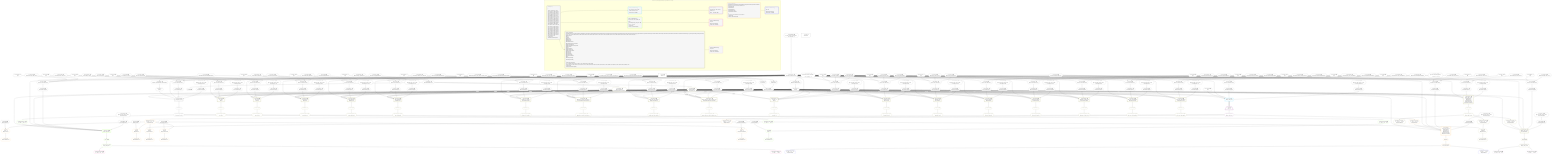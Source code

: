 %%{init: {'themeVariables': { 'fontSize': '12px'}}}%%
graph TD
    classDef path fill:#eee,stroke:#000,color:#000
    classDef plan fill:#fff,stroke-width:1px,color:#000
    classDef itemplan fill:#fff,stroke-width:2px,color:#000
    classDef unbatchedplan fill:#dff,stroke-width:1px,color:#000
    classDef sideeffectplan fill:#fcc,stroke-width:2px,color:#000
    classDef bucket fill:#f6f6f6,color:#000,stroke-width:2px,text-align:left


    %% plan dependencies
    PgSelect63[["PgSelect[63∈0] ➊<br />ᐸsingle_table_itemsᐳ"]]:::plan
    Object12{{"Object[12∈0] ➊<br />ᐸ{pgSettings,withPgClient}ᐳ"}}:::plan
    Access61{{"Access[61∈0] ➊<br />ᐸ60.1ᐳ"}}:::plan
    Lambda217{{"Lambda[217∈0] ➊<br />ᐸcalculateShouldReverseOrderᐳ"}}:::plan
    Access221{{"Access[221∈0] ➊<br />ᐸ220.0ᐳ"}}:::plan
    Lambda271{{"Lambda[271∈0] ➊<br />ᐸcalculateOrderBySQLᐳ"}}:::plan
    Lambda276{{"Lambda[276∈0] ➊<br />ᐸcalculateOrderBySQLᐳ"}}:::plan
    Object12 -->|rejectNull| PgSelect63
    Access61 & Lambda217 & Access221 & Lambda271 & Lambda276 --> PgSelect63
    Object225{{"Object[225∈0] ➊<br />ᐸ{reverse,orders,alias,codec}ᐳ"}}:::plan
    Constant222{{"Constant[222∈0] ➊<br />ᐸ[]ᐳ"}}:::plan
    Constant223{{"Constant[223∈0] ➊<br />ᐸsql.identifier(”single_table_items”)ᐳ"}}:::plan
    Constant224{{"Constant[224∈0] ➊<br />ᐸRecordCodec(singleTableItems)ᐳ"}}:::plan
    Lambda217 & Constant222 & Constant223 & Constant224 --> Object225
    Object240{{"Object[240∈0] ➊<br />ᐸ{reverse,orders,alias,codec}ᐳ"}}:::plan
    Constant237{{"Constant[237∈0] ➊<br />ᐸ[ { codec: Codec(int4), fragment: { n: [Array], f: 0, c: 266ᐳ"}}:::plan
    Constant238{{"Constant[238∈0] ➊<br />ᐸsql.identifier(”single_table_items”)ᐳ"}}:::plan
    Lambda217 & Constant237 & Constant238 & Constant224 --> Object240
    Object255{{"Object[255∈0] ➊<br />ᐸ{reverse,orders,alias,codec}ᐳ"}}:::plan
    Constant252{{"Constant[252∈0] ➊<br />ᐸ[]ᐳ"}}:::plan
    Constant253{{"Constant[253∈0] ➊<br />ᐸsql.identifier(”single_table_items”)ᐳ"}}:::plan
    Lambda217 & Constant252 & Constant253 & Constant224 --> Object255
    Object270{{"Object[270∈0] ➊<br />ᐸ{reverse,orders,alias,codec}ᐳ"}}:::plan
    Constant267{{"Constant[267∈0] ➊<br />ᐸ[]ᐳ"}}:::plan
    Constant268{{"Constant[268∈0] ➊<br />ᐸsql.identifier(”single_table_items”)ᐳ"}}:::plan
    Lambda217 & Constant267 & Constant268 & Constant224 --> Object270
    Object285{{"Object[285∈0] ➊<br />ᐸ{reverse,orders,alias,codec}ᐳ"}}:::plan
    Constant282{{"Constant[282∈0] ➊<br />ᐸ[]ᐳ"}}:::plan
    Constant283{{"Constant[283∈0] ➊<br />ᐸsql.identifier(”single_table_items”)ᐳ"}}:::plan
    Lambda217 & Constant282 & Constant283 & Constant224 --> Object285
    Object300{{"Object[300∈0] ➊<br />ᐸ{reverse,orders,alias,codec}ᐳ"}}:::plan
    Constant297{{"Constant[297∈0] ➊<br />ᐸ[]ᐳ"}}:::plan
    Constant298{{"Constant[298∈0] ➊<br />ᐸsql.identifier(”single_table_items”)ᐳ"}}:::plan
    Lambda217 & Constant297 & Constant298 & Constant224 --> Object300
    Object315{{"Object[315∈0] ➊<br />ᐸ{reverse,orders,alias,codec}ᐳ"}}:::plan
    Constant312{{"Constant[312∈0] ➊<br />ᐸ[]ᐳ"}}:::plan
    Constant313{{"Constant[313∈0] ➊<br />ᐸsql.identifier(”people”)ᐳ"}}:::plan
    Constant314{{"Constant[314∈0] ➊<br />ᐸRecordCodec(people)ᐳ"}}:::plan
    Lambda217 & Constant312 & Constant313 & Constant314 --> Object315
    Object330{{"Object[330∈0] ➊<br />ᐸ{reverse,orders,alias,codec}ᐳ"}}:::plan
    Constant327{{"Constant[327∈0] ➊<br />ᐸ[]ᐳ"}}:::plan
    Constant328{{"Constant[328∈0] ➊<br />ᐸsql.identifier(”log_entries”)ᐳ"}}:::plan
    Constant329{{"Constant[329∈0] ➊<br />ᐸRecordCodec(logEntries)ᐳ"}}:::plan
    Lambda217 & Constant327 & Constant328 & Constant329 --> Object330
    Object345{{"Object[345∈0] ➊<br />ᐸ{reverse,orders,alias,codec}ᐳ"}}:::plan
    Constant342{{"Constant[342∈0] ➊<br />ᐸ[]ᐳ"}}:::plan
    Constant343{{"Constant[343∈0] ➊<br />ᐸsql.identifier(”organizations”)ᐳ"}}:::plan
    Constant344{{"Constant[344∈0] ➊<br />ᐸRecordCodec(organizations)ᐳ"}}:::plan
    Lambda217 & Constant342 & Constant343 & Constant344 --> Object345
    Object360{{"Object[360∈0] ➊<br />ᐸ{reverse,orders,alias,codec}ᐳ"}}:::plan
    Constant357{{"Constant[357∈0] ➊<br />ᐸ[]ᐳ"}}:::plan
    Constant358{{"Constant[358∈0] ➊<br />ᐸsql.identifier(”aws_applications”)ᐳ"}}:::plan
    Constant359{{"Constant[359∈0] ➊<br />ᐸRecordCodec(awsApplications)ᐳ"}}:::plan
    Lambda217 & Constant357 & Constant358 & Constant359 --> Object360
    Object375{{"Object[375∈0] ➊<br />ᐸ{reverse,orders,alias,codec}ᐳ"}}:::plan
    Constant372{{"Constant[372∈0] ➊<br />ᐸ[]ᐳ"}}:::plan
    Constant373{{"Constant[373∈0] ➊<br />ᐸsql.identifier(”gcp_applications”)ᐳ"}}:::plan
    Constant374{{"Constant[374∈0] ➊<br />ᐸRecordCodec(gcpApplications)ᐳ"}}:::plan
    Lambda217 & Constant372 & Constant373 & Constant374 --> Object375
    Object390{{"Object[390∈0] ➊<br />ᐸ{reverse,orders,alias,codec}ᐳ"}}:::plan
    Constant387{{"Constant[387∈0] ➊<br />ᐸ[]ᐳ"}}:::plan
    Constant388{{"Constant[388∈0] ➊<br />ᐸsql.identifier(”relational_item_relations”)ᐳ"}}:::plan
    Constant389{{"Constant[389∈0] ➊<br />ᐸRecordCodec(relationalItemRelations)ᐳ"}}:::plan
    Lambda217 & Constant387 & Constant388 & Constant389 --> Object390
    Object405{{"Object[405∈0] ➊<br />ᐸ{reverse,orders,alias,codec}ᐳ"}}:::plan
    Constant402{{"Constant[402∈0] ➊<br />ᐸ[]ᐳ"}}:::plan
    Constant403{{"Constant[403∈0] ➊<br />ᐸsql.identifier(”relational_item_relation_composite_pks”)ᐳ"}}:::plan
    Constant404{{"Constant[404∈0] ➊<br />ᐸRecordCodec(relationalItemRelationCompositePks)ᐳ"}}:::plan
    Lambda217 & Constant402 & Constant403 & Constant404 --> Object405
    Object420{{"Object[420∈0] ➊<br />ᐸ{reverse,orders,alias,codec}ᐳ"}}:::plan
    Constant417{{"Constant[417∈0] ➊<br />ᐸ[]ᐳ"}}:::plan
    Constant418{{"Constant[418∈0] ➊<br />ᐸsql.identifier(”single_table_item_relations”)ᐳ"}}:::plan
    Constant419{{"Constant[419∈0] ➊<br />ᐸRecordCodec(singleTableItemRelations)ᐳ"}}:::plan
    Lambda217 & Constant417 & Constant418 & Constant419 --> Object420
    Object435{{"Object[435∈0] ➊<br />ᐸ{reverse,orders,alias,codec}ᐳ"}}:::plan
    Constant432{{"Constant[432∈0] ➊<br />ᐸ[]ᐳ"}}:::plan
    Constant433{{"Constant[433∈0] ➊<br />ᐸsql.identifier(”single_table_item_relation_composite_pks”)ᐳ"}}:::plan
    Constant434{{"Constant[434∈0] ➊<br />ᐸRecordCodec(singleTableItemRelationCompositePks)ᐳ"}}:::plan
    Lambda217 & Constant432 & Constant433 & Constant434 --> Object435
    Object450{{"Object[450∈0] ➊<br />ᐸ{reverse,orders,alias,codec}ᐳ"}}:::plan
    Constant447{{"Constant[447∈0] ➊<br />ᐸ[]ᐳ"}}:::plan
    Constant448{{"Constant[448∈0] ➊<br />ᐸsql.identifier(”priorities”)ᐳ"}}:::plan
    Constant449{{"Constant[449∈0] ➊<br />ᐸRecordCodec(priorities)ᐳ"}}:::plan
    Lambda217 & Constant447 & Constant448 & Constant449 --> Object450
    Object465{{"Object[465∈0] ➊<br />ᐸ{reverse,orders,alias,codec}ᐳ"}}:::plan
    Constant462{{"Constant[462∈0] ➊<br />ᐸ[]ᐳ"}}:::plan
    Constant463{{"Constant[463∈0] ➊<br />ᐸsql.identifier(”relational_topics”)ᐳ"}}:::plan
    Constant464{{"Constant[464∈0] ➊<br />ᐸRecordCodec(relationalTopics)ᐳ"}}:::plan
    Lambda217 & Constant462 & Constant463 & Constant464 --> Object465
    Object480{{"Object[480∈0] ➊<br />ᐸ{reverse,orders,alias,codec}ᐳ"}}:::plan
    Constant477{{"Constant[477∈0] ➊<br />ᐸ[]ᐳ"}}:::plan
    Constant478{{"Constant[478∈0] ➊<br />ᐸsql.identifier(”relational_posts”)ᐳ"}}:::plan
    Constant479{{"Constant[479∈0] ➊<br />ᐸRecordCodec(relationalPosts)ᐳ"}}:::plan
    Lambda217 & Constant477 & Constant478 & Constant479 --> Object480
    Object495{{"Object[495∈0] ➊<br />ᐸ{reverse,orders,alias,codec}ᐳ"}}:::plan
    Constant492{{"Constant[492∈0] ➊<br />ᐸ[]ᐳ"}}:::plan
    Constant493{{"Constant[493∈0] ➊<br />ᐸsql.identifier(”relational_dividers”)ᐳ"}}:::plan
    Constant494{{"Constant[494∈0] ➊<br />ᐸRecordCodec(relationalDividers)ᐳ"}}:::plan
    Lambda217 & Constant492 & Constant493 & Constant494 --> Object495
    Object510{{"Object[510∈0] ➊<br />ᐸ{reverse,orders,alias,codec}ᐳ"}}:::plan
    Constant507{{"Constant[507∈0] ➊<br />ᐸ[]ᐳ"}}:::plan
    Constant508{{"Constant[508∈0] ➊<br />ᐸsql.identifier(”relational_checklists”)ᐳ"}}:::plan
    Constant509{{"Constant[509∈0] ➊<br />ᐸRecordCodec(relationalChecklists)ᐳ"}}:::plan
    Lambda217 & Constant507 & Constant508 & Constant509 --> Object510
    Object525{{"Object[525∈0] ➊<br />ᐸ{reverse,orders,alias,codec}ᐳ"}}:::plan
    Constant522{{"Constant[522∈0] ➊<br />ᐸ[]ᐳ"}}:::plan
    Constant523{{"Constant[523∈0] ➊<br />ᐸsql.identifier(”relational_checklist_items”)ᐳ"}}:::plan
    Constant524{{"Constant[524∈0] ➊<br />ᐸRecordCodec(relationalChecklistItems)ᐳ"}}:::plan
    Lambda217 & Constant522 & Constant523 & Constant524 --> Object525
    Object540{{"Object[540∈0] ➊<br />ᐸ{reverse,orders,alias,codec}ᐳ"}}:::plan
    Constant537{{"Constant[537∈0] ➊<br />ᐸ[]ᐳ"}}:::plan
    Constant538{{"Constant[538∈0] ➊<br />ᐸsql.identifier(”first_party_vulnerabilities”)ᐳ"}}:::plan
    Constant539{{"Constant[539∈0] ➊<br />ᐸRecordCodec(firstPartyVulnerabilities)ᐳ"}}:::plan
    Lambda217 & Constant537 & Constant538 & Constant539 --> Object540
    Object555{{"Object[555∈0] ➊<br />ᐸ{reverse,orders,alias,codec}ᐳ"}}:::plan
    Constant552{{"Constant[552∈0] ➊<br />ᐸ[]ᐳ"}}:::plan
    Constant553{{"Constant[553∈0] ➊<br />ᐸsql.identifier(”third_party_vulnerabilities”)ᐳ"}}:::plan
    Constant554{{"Constant[554∈0] ➊<br />ᐸRecordCodec(thirdPartyVulnerabilities)ᐳ"}}:::plan
    Lambda217 & Constant552 & Constant553 & Constant554 --> Object555
    Access10{{"Access[10∈0] ➊<br />ᐸ2.pgSettingsᐳ"}}:::plan
    Access11{{"Access[11∈0] ➊<br />ᐸ2.withPgClientᐳ"}}:::plan
    Access10 & Access11 --> Object12
    __Value2["__Value[2∈0] ➊<br />ᐸcontextᐳ"]:::plan
    __Value2 --> Access10
    __Value2 --> Access11
    Lambda60{{"Lambda[60∈0] ➊<br />ᐸspecifier_SingleTableDivider_base64JSONᐳ"}}:::plan
    Constant562{{"Constant[562∈0] ➊<br />ᐸ'WyJTaW5nbGVUYWJsZURpdmlkZXIiLDNd'ᐳ"}}:::plan
    Constant562 --> Lambda60
    Lambda60 --> Access61
    First65{{"First[65∈0] ➊"}}:::plan
    PgSelect63 --> First65
    PgSelectSingle66{{"PgSelectSingle[66∈0] ➊<br />ᐸsingle_table_itemsᐳ"}}:::plan
    First65 --> PgSelectSingle66
    Node82{{"Node[82∈0] ➊"}}:::plan
    Lambda83{{"Lambda[83∈0] ➊<br />ᐸdecodeNodeIdWithCodecsᐳ"}}:::plan
    Lambda83 --> Node82
    Constant562 --> Lambda83
    Constant565{{"Constant[565∈0] ➊<br />ᐸ§{ first: null, last: null, cursorLower: null, cursorUpper: ᐳ"}}:::plan
    Constant565 --> Lambda217
    Lambda220{{"Lambda[220∈0] ➊<br />ᐸcalculateLimitAndOffsetSQLᐳ"}}:::plan
    Constant566{{"Constant[566∈0] ➊<br />ᐸ§{ first: null, last: null, cursorLower: null, cursorUpper: ᐳ"}}:::plan
    Constant566 --> Lambda220
    Lambda220 --> Access221
    Lambda226{{"Lambda[226∈0] ➊<br />ᐸcalculateOrderBySQLᐳ"}}:::plan
    Object225 --> Lambda226
    Lambda231{{"Lambda[231∈0] ➊<br />ᐸcalculateOrderBySQLᐳ"}}:::plan
    Constant567{{"Constant[567∈0] ➊<br />ᐸ§{ reverse: false, orders: [], alias: sql.identifier(”singleᐳ"}}:::plan
    Constant567 --> Lambda231
    Lambda241{{"Lambda[241∈0] ➊<br />ᐸcalculateOrderBySQLᐳ"}}:::plan
    Object240 --> Lambda241
    Lambda246{{"Lambda[246∈0] ➊<br />ᐸcalculateOrderBySQLᐳ"}}:::plan
    Constant568{{"Constant[568∈0] ➊<br />ᐸ§{ reverse: false, orders: [ { codec: Codec(int4), fragment:ᐳ"}}:::plan
    Constant568 --> Lambda246
    Lambda256{{"Lambda[256∈0] ➊<br />ᐸcalculateOrderBySQLᐳ"}}:::plan
    Object255 --> Lambda256
    Lambda261{{"Lambda[261∈0] ➊<br />ᐸcalculateOrderBySQLᐳ"}}:::plan
    Constant569{{"Constant[569∈0] ➊<br />ᐸ§{ reverse: false, orders: [], alias: sql.identifier(”singleᐳ"}}:::plan
    Constant569 --> Lambda261
    Object270 --> Lambda271
    Constant570{{"Constant[570∈0] ➊<br />ᐸ§{ reverse: false, orders: [], alias: sql.identifier(”singleᐳ"}}:::plan
    Constant570 --> Lambda276
    Lambda286{{"Lambda[286∈0] ➊<br />ᐸcalculateOrderBySQLᐳ"}}:::plan
    Object285 --> Lambda286
    Lambda291{{"Lambda[291∈0] ➊<br />ᐸcalculateOrderBySQLᐳ"}}:::plan
    Constant571{{"Constant[571∈0] ➊<br />ᐸ§{ reverse: false, orders: [], alias: sql.identifier(”singleᐳ"}}:::plan
    Constant571 --> Lambda291
    Lambda301{{"Lambda[301∈0] ➊<br />ᐸcalculateOrderBySQLᐳ"}}:::plan
    Object300 --> Lambda301
    Lambda306{{"Lambda[306∈0] ➊<br />ᐸcalculateOrderBySQLᐳ"}}:::plan
    Constant572{{"Constant[572∈0] ➊<br />ᐸ§{ reverse: false, orders: [], alias: sql.identifier(”singleᐳ"}}:::plan
    Constant572 --> Lambda306
    Lambda316{{"Lambda[316∈0] ➊<br />ᐸcalculateOrderBySQLᐳ"}}:::plan
    Object315 --> Lambda316
    Lambda321{{"Lambda[321∈0] ➊<br />ᐸcalculateOrderBySQLᐳ"}}:::plan
    Constant573{{"Constant[573∈0] ➊<br />ᐸ§{ reverse: false, orders: [], alias: sql.identifier(”peopleᐳ"}}:::plan
    Constant573 --> Lambda321
    Lambda331{{"Lambda[331∈0] ➊<br />ᐸcalculateOrderBySQLᐳ"}}:::plan
    Object330 --> Lambda331
    Lambda336{{"Lambda[336∈0] ➊<br />ᐸcalculateOrderBySQLᐳ"}}:::plan
    Constant574{{"Constant[574∈0] ➊<br />ᐸ§{ reverse: false, orders: [], alias: sql.identifier(”log_enᐳ"}}:::plan
    Constant574 --> Lambda336
    Lambda346{{"Lambda[346∈0] ➊<br />ᐸcalculateOrderBySQLᐳ"}}:::plan
    Object345 --> Lambda346
    Lambda351{{"Lambda[351∈0] ➊<br />ᐸcalculateOrderBySQLᐳ"}}:::plan
    Constant575{{"Constant[575∈0] ➊<br />ᐸ§{ reverse: false, orders: [], alias: sql.identifier(”organiᐳ"}}:::plan
    Constant575 --> Lambda351
    Lambda361{{"Lambda[361∈0] ➊<br />ᐸcalculateOrderBySQLᐳ"}}:::plan
    Object360 --> Lambda361
    Lambda366{{"Lambda[366∈0] ➊<br />ᐸcalculateOrderBySQLᐳ"}}:::plan
    Constant576{{"Constant[576∈0] ➊<br />ᐸ§{ reverse: false, orders: [], alias: sql.identifier(”aws_apᐳ"}}:::plan
    Constant576 --> Lambda366
    Lambda376{{"Lambda[376∈0] ➊<br />ᐸcalculateOrderBySQLᐳ"}}:::plan
    Object375 --> Lambda376
    Lambda381{{"Lambda[381∈0] ➊<br />ᐸcalculateOrderBySQLᐳ"}}:::plan
    Constant577{{"Constant[577∈0] ➊<br />ᐸ§{ reverse: false, orders: [], alias: sql.identifier(”gcp_apᐳ"}}:::plan
    Constant577 --> Lambda381
    Lambda391{{"Lambda[391∈0] ➊<br />ᐸcalculateOrderBySQLᐳ"}}:::plan
    Object390 --> Lambda391
    Lambda396{{"Lambda[396∈0] ➊<br />ᐸcalculateOrderBySQLᐳ"}}:::plan
    Constant578{{"Constant[578∈0] ➊<br />ᐸ§{ reverse: false, orders: [], alias: sql.identifier(”relatiᐳ"}}:::plan
    Constant578 --> Lambda396
    Lambda406{{"Lambda[406∈0] ➊<br />ᐸcalculateOrderBySQLᐳ"}}:::plan
    Object405 --> Lambda406
    Lambda411{{"Lambda[411∈0] ➊<br />ᐸcalculateOrderBySQLᐳ"}}:::plan
    Constant579{{"Constant[579∈0] ➊<br />ᐸ§{ reverse: false, orders: [], alias: sql.identifier(”relatiᐳ"}}:::plan
    Constant579 --> Lambda411
    Lambda421{{"Lambda[421∈0] ➊<br />ᐸcalculateOrderBySQLᐳ"}}:::plan
    Object420 --> Lambda421
    Lambda426{{"Lambda[426∈0] ➊<br />ᐸcalculateOrderBySQLᐳ"}}:::plan
    Constant580{{"Constant[580∈0] ➊<br />ᐸ§{ reverse: false, orders: [], alias: sql.identifier(”singleᐳ"}}:::plan
    Constant580 --> Lambda426
    Lambda436{{"Lambda[436∈0] ➊<br />ᐸcalculateOrderBySQLᐳ"}}:::plan
    Object435 --> Lambda436
    Lambda441{{"Lambda[441∈0] ➊<br />ᐸcalculateOrderBySQLᐳ"}}:::plan
    Constant581{{"Constant[581∈0] ➊<br />ᐸ§{ reverse: false, orders: [], alias: sql.identifier(”singleᐳ"}}:::plan
    Constant581 --> Lambda441
    Lambda451{{"Lambda[451∈0] ➊<br />ᐸcalculateOrderBySQLᐳ"}}:::plan
    Object450 --> Lambda451
    Lambda456{{"Lambda[456∈0] ➊<br />ᐸcalculateOrderBySQLᐳ"}}:::plan
    Constant582{{"Constant[582∈0] ➊<br />ᐸ§{ reverse: false, orders: [], alias: sql.identifier(”prioriᐳ"}}:::plan
    Constant582 --> Lambda456
    Lambda466{{"Lambda[466∈0] ➊<br />ᐸcalculateOrderBySQLᐳ"}}:::plan
    Object465 --> Lambda466
    Lambda471{{"Lambda[471∈0] ➊<br />ᐸcalculateOrderBySQLᐳ"}}:::plan
    Constant583{{"Constant[583∈0] ➊<br />ᐸ§{ reverse: false, orders: [], alias: sql.identifier(”relatiᐳ"}}:::plan
    Constant583 --> Lambda471
    Lambda481{{"Lambda[481∈0] ➊<br />ᐸcalculateOrderBySQLᐳ"}}:::plan
    Object480 --> Lambda481
    Lambda486{{"Lambda[486∈0] ➊<br />ᐸcalculateOrderBySQLᐳ"}}:::plan
    Constant584{{"Constant[584∈0] ➊<br />ᐸ§{ reverse: false, orders: [], alias: sql.identifier(”relatiᐳ"}}:::plan
    Constant584 --> Lambda486
    Lambda496{{"Lambda[496∈0] ➊<br />ᐸcalculateOrderBySQLᐳ"}}:::plan
    Object495 --> Lambda496
    Lambda501{{"Lambda[501∈0] ➊<br />ᐸcalculateOrderBySQLᐳ"}}:::plan
    Constant585{{"Constant[585∈0] ➊<br />ᐸ§{ reverse: false, orders: [], alias: sql.identifier(”relatiᐳ"}}:::plan
    Constant585 --> Lambda501
    Lambda511{{"Lambda[511∈0] ➊<br />ᐸcalculateOrderBySQLᐳ"}}:::plan
    Object510 --> Lambda511
    Lambda516{{"Lambda[516∈0] ➊<br />ᐸcalculateOrderBySQLᐳ"}}:::plan
    Constant586{{"Constant[586∈0] ➊<br />ᐸ§{ reverse: false, orders: [], alias: sql.identifier(”relatiᐳ"}}:::plan
    Constant586 --> Lambda516
    Lambda526{{"Lambda[526∈0] ➊<br />ᐸcalculateOrderBySQLᐳ"}}:::plan
    Object525 --> Lambda526
    Lambda531{{"Lambda[531∈0] ➊<br />ᐸcalculateOrderBySQLᐳ"}}:::plan
    Constant587{{"Constant[587∈0] ➊<br />ᐸ§{ reverse: false, orders: [], alias: sql.identifier(”relatiᐳ"}}:::plan
    Constant587 --> Lambda531
    Lambda541{{"Lambda[541∈0] ➊<br />ᐸcalculateOrderBySQLᐳ"}}:::plan
    Object540 --> Lambda541
    Lambda546{{"Lambda[546∈0] ➊<br />ᐸcalculateOrderBySQLᐳ"}}:::plan
    Constant588{{"Constant[588∈0] ➊<br />ᐸ§{ reverse: false, orders: [], alias: sql.identifier(”first_ᐳ"}}:::plan
    Constant588 --> Lambda546
    Lambda556{{"Lambda[556∈0] ➊<br />ᐸcalculateOrderBySQLᐳ"}}:::plan
    Object555 --> Lambda556
    Lambda561{{"Lambda[561∈0] ➊<br />ᐸcalculateOrderBySQLᐳ"}}:::plan
    Constant589{{"Constant[589∈0] ➊<br />ᐸ§{ reverse: false, orders: [], alias: sql.identifier(”third_ᐳ"}}:::plan
    Constant589 --> Lambda561
    __Value4["__Value[4∈0] ➊<br />ᐸrootValueᐳ"]:::plan
    Connection13{{"Connection[13∈0] ➊<br />ᐸ9ᐳ"}}:::plan
    Constant18{{"Constant[18∈0] ➊<br />ᐸ'SingleTableTopic'ᐳ"}}:::plan
    Constant31{{"Constant[31∈0] ➊<br />ᐸ'SingleTablePost'ᐳ"}}:::plan
    Constant38{{"Constant[38∈0] ➊<br />ᐸ'SingleTableDivider'ᐳ"}}:::plan
    Constant45{{"Constant[45∈0] ➊<br />ᐸ'SingleTableChecklist'ᐳ"}}:::plan
    Constant52{{"Constant[52∈0] ➊<br />ᐸ'SingleTableChecklistItem'ᐳ"}}:::plan
    PgSelect14[["PgSelect[14∈1] ➊<br />ᐸsingle_table_itemsᐳ"]]:::plan
    Object12 & Connection13 & Lambda217 & Access221 & Lambda241 & Lambda246 --> PgSelect14
    __Item15[/"__Item[15∈2]<br />ᐸ14ᐳ"\]:::itemplan
    PgSelect14 ==> __Item15
    PgSelectSingle16{{"PgSelectSingle[16∈2]<br />ᐸsingle_table_itemsᐳ"}}:::plan
    __Item15 --> PgSelectSingle16
    PgSelect23[["PgSelect[23∈3]<br />ᐸsingle_table_itemsᐳ<br />ᐳSingleTableTopic<br />ᐳSingleTablePost<br />ᐳSingleTableDivider<br />ᐳSingleTableChecklist<br />ᐳSingleTableChecklistItem"]]:::plan
    PgClassExpression22{{"PgClassExpression[22∈3]<br />ᐸ__single_t..._topic_id”ᐳ<br />ᐳSingleTableTopic"}}:::plan
    Object12 & PgClassExpression22 & Lambda217 & Access221 & Lambda226 & Lambda231 --> PgSelect23
    List19{{"List[19∈3]<br />ᐸ18,17ᐳ<br />ᐳSingleTableTopic"}}:::plan
    PgClassExpression17{{"PgClassExpression[17∈3]<br />ᐸ__single_t...ems__.”id”ᐳ<br />ᐳSingleTableTopic"}}:::plan
    Constant18 & PgClassExpression17 --> List19
    List32{{"List[32∈3]<br />ᐸ31,17ᐳ<br />ᐳSingleTablePost"}}:::plan
    Constant31 & PgClassExpression17 --> List32
    List39{{"List[39∈3]<br />ᐸ38,17ᐳ<br />ᐳSingleTableDivider"}}:::plan
    Constant38 & PgClassExpression17 --> List39
    List46{{"List[46∈3]<br />ᐸ45,17ᐳ<br />ᐳSingleTableChecklist"}}:::plan
    Constant45 & PgClassExpression17 --> List46
    List53{{"List[53∈3]<br />ᐸ52,17ᐳ<br />ᐳSingleTableChecklistItem"}}:::plan
    Constant52 & PgClassExpression17 --> List53
    PgSelectSingle16 --> PgClassExpression17
    Lambda20{{"Lambda[20∈3]<br />ᐸbase64JSONEncodeᐳ"}}:::plan
    List19 --> Lambda20
    PgClassExpression21{{"PgClassExpression[21∈3]<br />ᐸ__single_t...s__.”type”ᐳ<br />ᐳSingleTableTopic"}}:::plan
    PgSelectSingle16 --> PgClassExpression21
    PgSelectSingle16 --> PgClassExpression22
    First27{{"First[27∈3]"}}:::plan
    PgSelect23 --> First27
    PgSelectSingle28{{"PgSelectSingle[28∈3]<br />ᐸsingle_table_itemsᐳ"}}:::plan
    First27 --> PgSelectSingle28
    Lambda33{{"Lambda[33∈3]<br />ᐸbase64JSONEncodeᐳ"}}:::plan
    List32 --> Lambda33
    Lambda40{{"Lambda[40∈3]<br />ᐸbase64JSONEncodeᐳ"}}:::plan
    List39 --> Lambda40
    Lambda47{{"Lambda[47∈3]<br />ᐸbase64JSONEncodeᐳ"}}:::plan
    List46 --> Lambda47
    Lambda54{{"Lambda[54∈3]<br />ᐸbase64JSONEncodeᐳ"}}:::plan
    List53 --> Lambda54
    PgClassExpression29{{"PgClassExpression[29∈4]<br />ᐸ__single_t...ems__.”id”ᐳ<br />ᐳSingleTableTopic"}}:::plan
    PgSelectSingle28 --> PgClassExpression29
    PgClassExpression30{{"PgClassExpression[30∈4]<br />ᐸ__single_t...__.”title”ᐳ<br />ᐳSingleTableTopic"}}:::plan
    PgSelectSingle28 --> PgClassExpression30
    PgSelect73[["PgSelect[73∈5] ➊<br />ᐸsingle_table_itemsᐳ"]]:::plan
    PgClassExpression72{{"PgClassExpression[72∈5] ➊<br />ᐸ__single_t..._topic_id”ᐳ"}}:::plan
    Object12 & PgClassExpression72 & Lambda217 & Access221 & Lambda256 & Lambda261 --> PgSelect73
    List69{{"List[69∈5] ➊<br />ᐸ38,67ᐳ"}}:::plan
    PgClassExpression67{{"PgClassExpression[67∈5] ➊<br />ᐸ__single_t...ems__.”id”ᐳ"}}:::plan
    Constant38 & PgClassExpression67 --> List69
    PgSelectSingle66 --> PgClassExpression67
    Lambda70{{"Lambda[70∈5] ➊<br />ᐸbase64JSONEncodeᐳ"}}:::plan
    List69 --> Lambda70
    PgClassExpression71{{"PgClassExpression[71∈5] ➊<br />ᐸ__single_t...s__.”type”ᐳ"}}:::plan
    PgSelectSingle66 --> PgClassExpression71
    PgSelectSingle66 --> PgClassExpression72
    First77{{"First[77∈5] ➊"}}:::plan
    PgSelect73 --> First77
    PgSelectSingle78{{"PgSelectSingle[78∈5] ➊<br />ᐸsingle_table_itemsᐳ"}}:::plan
    First77 --> PgSelectSingle78
    PgClassExpression79{{"PgClassExpression[79∈6] ➊<br />ᐸ__single_t...ems__.”id”ᐳ"}}:::plan
    PgSelectSingle78 --> PgClassExpression79
    PgClassExpression80{{"PgClassExpression[80∈6] ➊<br />ᐸ__single_t...__.”title”ᐳ"}}:::plan
    PgSelectSingle78 --> PgClassExpression80
    PgSelect126[["PgSelect[126∈7] ➊<br />ᐸrelational_item_relation_composite_pksᐳ<br />ᐳRelationalItemRelationCompositePk"]]:::plan
    Access563{{"Access[563∈7] ➊<br />ᐸ83.base64JSON.1ᐳ<br />ᐳSingleTableTopic"}}:::plan
    Access564{{"Access[564∈7] ➊<br />ᐸ83.base64JSON.2ᐳ<br />ᐳRelationalItemRelationCompositePk"}}:::plan
    Object12 -->|rejectNull| PgSelect126
    Access563 -->|rejectNull| PgSelect126
    Access564 & Lambda217 & Access221 & Lambda406 & Lambda411 --> PgSelect126
    PgSelect137[["PgSelect[137∈7] ➊<br />ᐸsingle_table_item_relation_composite_pksᐳ<br />ᐳSingleTableItemRelationCompositePk"]]:::plan
    Object12 -->|rejectNull| PgSelect137
    Access563 -->|rejectNull| PgSelect137
    Access564 & Lambda217 & Access221 & Lambda436 & Lambda441 --> PgSelect137
    PgSelect87[["PgSelect[87∈7] ➊<br />ᐸsingle_table_itemsᐳ<br />ᐳSingleTableTopic<br />ᐳSingleTablePost<br />ᐳSingleTableDivider<br />ᐳSingleTableChecklist<br />ᐳSingleTableChecklistItem"]]:::plan
    Object12 -->|rejectNull| PgSelect87
    Access563 & Lambda217 & Access221 & Lambda301 & Lambda306 --> PgSelect87
    PgSelect94[["PgSelect[94∈7] ➊<br />ᐸpeopleᐳ<br />ᐳPerson"]]:::plan
    Object12 -->|rejectNull| PgSelect94
    Access563 & Lambda217 & Access221 & Lambda316 & Lambda321 --> PgSelect94
    PgSelect99[["PgSelect[99∈7] ➊<br />ᐸlog_entriesᐳ<br />ᐳLogEntry"]]:::plan
    Object12 -->|rejectNull| PgSelect99
    Access563 & Lambda217 & Access221 & Lambda331 & Lambda336 --> PgSelect99
    PgSelect104[["PgSelect[104∈7] ➊<br />ᐸorganizationsᐳ<br />ᐳOrganization"]]:::plan
    Object12 -->|rejectNull| PgSelect104
    Access563 & Lambda217 & Access221 & Lambda346 & Lambda351 --> PgSelect104
    PgSelect109[["PgSelect[109∈7] ➊<br />ᐸaws_applicationsᐳ<br />ᐳAwsApplication"]]:::plan
    Object12 -->|rejectNull| PgSelect109
    Access563 & Lambda217 & Access221 & Lambda361 & Lambda366 --> PgSelect109
    PgSelect114[["PgSelect[114∈7] ➊<br />ᐸgcp_applicationsᐳ<br />ᐳGcpApplication"]]:::plan
    Object12 -->|rejectNull| PgSelect114
    Access563 & Lambda217 & Access221 & Lambda376 & Lambda381 --> PgSelect114
    PgSelect119[["PgSelect[119∈7] ➊<br />ᐸrelational_item_relationsᐳ<br />ᐳRelationalItemRelation"]]:::plan
    Object12 -->|rejectNull| PgSelect119
    Access563 & Lambda217 & Access221 & Lambda391 & Lambda396 --> PgSelect119
    PgSelect131[["PgSelect[131∈7] ➊<br />ᐸsingle_table_item_relationsᐳ<br />ᐳSingleTableItemRelation"]]:::plan
    Object12 -->|rejectNull| PgSelect131
    Access563 & Lambda217 & Access221 & Lambda421 & Lambda426 --> PgSelect131
    PgSelect147[["PgSelect[147∈7] ➊<br />ᐸprioritiesᐳ<br />ᐳPriority"]]:::plan
    Object12 -->|rejectNull| PgSelect147
    Access563 & Lambda217 & Access221 & Lambda451 & Lambda456 --> PgSelect147
    PgSelect163[["PgSelect[163∈7] ➊<br />ᐸsingle_table_itemsᐳ<br />ᐳSingleTableDivider"]]:::plan
    PgClassExpression162{{"PgClassExpression[162∈7] ➊<br />ᐸ__single_t..._topic_id”ᐳ<br />ᐳSingleTableDivider"}}:::plan
    Object12 & PgClassExpression162 & Lambda217 & Access221 & Lambda286 & Lambda291 --> PgSelect163
    PgSelect180[["PgSelect[180∈7] ➊<br />ᐸrelational_topicsᐳ<br />ᐳRelationalTopic"]]:::plan
    Object12 -->|rejectNull| PgSelect180
    Access563 & Lambda217 & Access221 & Lambda466 & Lambda471 --> PgSelect180
    PgSelect185[["PgSelect[185∈7] ➊<br />ᐸrelational_postsᐳ<br />ᐳRelationalPost"]]:::plan
    Object12 -->|rejectNull| PgSelect185
    Access563 & Lambda217 & Access221 & Lambda481 & Lambda486 --> PgSelect185
    PgSelect190[["PgSelect[190∈7] ➊<br />ᐸrelational_dividersᐳ<br />ᐳRelationalDivider"]]:::plan
    Object12 -->|rejectNull| PgSelect190
    Access563 & Lambda217 & Access221 & Lambda496 & Lambda501 --> PgSelect190
    PgSelect195[["PgSelect[195∈7] ➊<br />ᐸrelational_checklistsᐳ<br />ᐳRelationalChecklist"]]:::plan
    Object12 -->|rejectNull| PgSelect195
    Access563 & Lambda217 & Access221 & Lambda511 & Lambda516 --> PgSelect195
    PgSelect200[["PgSelect[200∈7] ➊<br />ᐸrelational_checklist_itemsᐳ<br />ᐳRelationalChecklistItem"]]:::plan
    Object12 -->|rejectNull| PgSelect200
    Access563 & Lambda217 & Access221 & Lambda526 & Lambda531 --> PgSelect200
    PgSelect206[["PgSelect[206∈7] ➊<br />ᐸfirst_party_vulnerabilitiesᐳ<br />ᐳFirstPartyVulnerability"]]:::plan
    Object12 -->|rejectNull| PgSelect206
    Access563 & Lambda217 & Access221 & Lambda541 & Lambda546 --> PgSelect206
    PgSelect211[["PgSelect[211∈7] ➊<br />ᐸthird_party_vulnerabilitiesᐳ<br />ᐳThirdPartyVulnerability"]]:::plan
    Object12 -->|rejectNull| PgSelect211
    Access563 & Lambda217 & Access221 & Lambda556 & Lambda561 --> PgSelect211
    List159{{"List[159∈7] ➊<br />ᐸ38,156ᐳ<br />ᐳSingleTableDivider"}}:::plan
    PgClassExpression156{{"PgClassExpression[156∈7] ➊<br />ᐸ__single_t...ems__.”id”ᐳ<br />ᐳSingleTableDivider"}}:::plan
    Constant38 & PgClassExpression156 --> List159
    First91{{"First[91∈7] ➊"}}:::plan
    PgSelect87 --> First91
    PgSelectSingle92{{"PgSelectSingle[92∈7] ➊<br />ᐸsingle_table_itemsᐳ"}}:::plan
    First91 --> PgSelectSingle92
    First96{{"First[96∈7] ➊"}}:::plan
    PgSelect94 --> First96
    PgSelectSingle97{{"PgSelectSingle[97∈7] ➊<br />ᐸpeopleᐳ"}}:::plan
    First96 --> PgSelectSingle97
    First101{{"First[101∈7] ➊"}}:::plan
    PgSelect99 --> First101
    PgSelectSingle102{{"PgSelectSingle[102∈7] ➊<br />ᐸlog_entriesᐳ"}}:::plan
    First101 --> PgSelectSingle102
    First106{{"First[106∈7] ➊"}}:::plan
    PgSelect104 --> First106
    PgSelectSingle107{{"PgSelectSingle[107∈7] ➊<br />ᐸorganizationsᐳ"}}:::plan
    First106 --> PgSelectSingle107
    First111{{"First[111∈7] ➊"}}:::plan
    PgSelect109 --> First111
    PgSelectSingle112{{"PgSelectSingle[112∈7] ➊<br />ᐸaws_applicationsᐳ"}}:::plan
    First111 --> PgSelectSingle112
    First116{{"First[116∈7] ➊"}}:::plan
    PgSelect114 --> First116
    PgSelectSingle117{{"PgSelectSingle[117∈7] ➊<br />ᐸgcp_applicationsᐳ"}}:::plan
    First116 --> PgSelectSingle117
    First121{{"First[121∈7] ➊"}}:::plan
    PgSelect119 --> First121
    PgSelectSingle122{{"PgSelectSingle[122∈7] ➊<br />ᐸrelational_item_relationsᐳ"}}:::plan
    First121 --> PgSelectSingle122
    First128{{"First[128∈7] ➊"}}:::plan
    PgSelect126 --> First128
    PgSelectSingle129{{"PgSelectSingle[129∈7] ➊<br />ᐸrelational_item_relation_composite_pksᐳ"}}:::plan
    First128 --> PgSelectSingle129
    First133{{"First[133∈7] ➊"}}:::plan
    PgSelect131 --> First133
    PgSelectSingle134{{"PgSelectSingle[134∈7] ➊<br />ᐸsingle_table_item_relationsᐳ"}}:::plan
    First133 --> PgSelectSingle134
    First139{{"First[139∈7] ➊"}}:::plan
    PgSelect137 --> First139
    PgSelectSingle140{{"PgSelectSingle[140∈7] ➊<br />ᐸsingle_table_item_relation_composite_pksᐳ"}}:::plan
    First139 --> PgSelectSingle140
    First149{{"First[149∈7] ➊"}}:::plan
    PgSelect147 --> First149
    PgSelectSingle150{{"PgSelectSingle[150∈7] ➊<br />ᐸprioritiesᐳ"}}:::plan
    First149 --> PgSelectSingle150
    PgSelectSingle92 --> PgClassExpression156
    Lambda160{{"Lambda[160∈7] ➊<br />ᐸbase64JSONEncodeᐳ"}}:::plan
    List159 --> Lambda160
    PgClassExpression161{{"PgClassExpression[161∈7] ➊<br />ᐸ__single_t...s__.”type”ᐳ<br />ᐳSingleTableDivider"}}:::plan
    PgSelectSingle92 --> PgClassExpression161
    PgSelectSingle92 --> PgClassExpression162
    First165{{"First[165∈7] ➊"}}:::plan
    PgSelect163 --> First165
    PgSelectSingle166{{"PgSelectSingle[166∈7] ➊<br />ᐸsingle_table_itemsᐳ"}}:::plan
    First165 --> PgSelectSingle166
    First182{{"First[182∈7] ➊"}}:::plan
    PgSelect180 --> First182
    PgSelectSingle183{{"PgSelectSingle[183∈7] ➊<br />ᐸrelational_topicsᐳ"}}:::plan
    First182 --> PgSelectSingle183
    First187{{"First[187∈7] ➊"}}:::plan
    PgSelect185 --> First187
    PgSelectSingle188{{"PgSelectSingle[188∈7] ➊<br />ᐸrelational_postsᐳ"}}:::plan
    First187 --> PgSelectSingle188
    First192{{"First[192∈7] ➊"}}:::plan
    PgSelect190 --> First192
    PgSelectSingle193{{"PgSelectSingle[193∈7] ➊<br />ᐸrelational_dividersᐳ"}}:::plan
    First192 --> PgSelectSingle193
    First197{{"First[197∈7] ➊"}}:::plan
    PgSelect195 --> First197
    PgSelectSingle198{{"PgSelectSingle[198∈7] ➊<br />ᐸrelational_checklistsᐳ"}}:::plan
    First197 --> PgSelectSingle198
    First202{{"First[202∈7] ➊"}}:::plan
    PgSelect200 --> First202
    PgSelectSingle203{{"PgSelectSingle[203∈7] ➊<br />ᐸrelational_checklist_itemsᐳ"}}:::plan
    First202 --> PgSelectSingle203
    First208{{"First[208∈7] ➊"}}:::plan
    PgSelect206 --> First208
    PgSelectSingle209{{"PgSelectSingle[209∈7] ➊<br />ᐸfirst_party_vulnerabilitiesᐳ"}}:::plan
    First208 --> PgSelectSingle209
    First213{{"First[213∈7] ➊"}}:::plan
    PgSelect211 --> First213
    PgSelectSingle214{{"PgSelectSingle[214∈7] ➊<br />ᐸthird_party_vulnerabilitiesᐳ"}}:::plan
    First213 --> PgSelectSingle214
    Lambda83 --> Access563
    Lambda83 --> Access564
    PgClassExpression167{{"PgClassExpression[167∈8] ➊<br />ᐸ__single_t...ems__.”id”ᐳ"}}:::plan
    PgSelectSingle166 --> PgClassExpression167
    PgClassExpression168{{"PgClassExpression[168∈8] ➊<br />ᐸ__single_t...__.”title”ᐳ"}}:::plan
    PgSelectSingle166 --> PgClassExpression168

    %% define steps

    subgraph "Buckets for queries/polymorphic/simple-single-table-items-root-topic"
    Bucket0("Bucket 0 (root)<br /><br />1: <br />ᐳ: 10, 11, 13, 18, 31, 38, 45, 52, 222, 223, 224, 237, 238, 252, 253, 267, 268, 282, 283, 297, 298, 312, 313, 314, 327, 328, 329, 342, 343, 344, 357, 358, 359, 372, 373, 374, 387, 388, 389, 402, 403, 404, 417, 418, 419, 432, 433, 434, 447, 448, 449, 462, 463, 464, 477, 478, 479, 492, 493, 494, 507, 508, 509, 522, 523, 524, 537, 538, 539, 552, 553, 554, 562, 565, 566, 567, 568, 569, 570, 571, 572, 573, 574, 575, 576, 577, 578, 579, 580, 581, 582, 583, 584, 585, 586, 587, 588, 589, 12, 60, 61, 83, 217, 220, 221, 225, 226, 231, 240, 241, 246, 255, 256, 261, 270, 271, 276, 285, 286, 291, 300, 301, 306, 315, 316, 321, 330, 331, 336, 345, 346, 351, 360, 361, 366, 375, 376, 381, 390, 391, 396, 405, 406, 411, 420, 421, 426, 435, 436, 441, 450, 451, 456, 465, 466, 471, 480, 481, 486, 495, 496, 501, 510, 511, 516, 525, 526, 531, 540, 541, 546, 555, 556, 561, 82<br />2: PgSelect[63]<br />ᐳ: First[65], PgSelectSingle[66]"):::bucket
    classDef bucket0 stroke:#696969
    class Bucket0,__Value2,__Value4,Access10,Access11,Object12,Connection13,Constant18,Constant31,Constant38,Constant45,Constant52,Lambda60,Access61,PgSelect63,First65,PgSelectSingle66,Node82,Lambda83,Lambda217,Lambda220,Access221,Constant222,Constant223,Constant224,Object225,Lambda226,Lambda231,Constant237,Constant238,Object240,Lambda241,Lambda246,Constant252,Constant253,Object255,Lambda256,Lambda261,Constant267,Constant268,Object270,Lambda271,Lambda276,Constant282,Constant283,Object285,Lambda286,Lambda291,Constant297,Constant298,Object300,Lambda301,Lambda306,Constant312,Constant313,Constant314,Object315,Lambda316,Lambda321,Constant327,Constant328,Constant329,Object330,Lambda331,Lambda336,Constant342,Constant343,Constant344,Object345,Lambda346,Lambda351,Constant357,Constant358,Constant359,Object360,Lambda361,Lambda366,Constant372,Constant373,Constant374,Object375,Lambda376,Lambda381,Constant387,Constant388,Constant389,Object390,Lambda391,Lambda396,Constant402,Constant403,Constant404,Object405,Lambda406,Lambda411,Constant417,Constant418,Constant419,Object420,Lambda421,Lambda426,Constant432,Constant433,Constant434,Object435,Lambda436,Lambda441,Constant447,Constant448,Constant449,Object450,Lambda451,Lambda456,Constant462,Constant463,Constant464,Object465,Lambda466,Lambda471,Constant477,Constant478,Constant479,Object480,Lambda481,Lambda486,Constant492,Constant493,Constant494,Object495,Lambda496,Lambda501,Constant507,Constant508,Constant509,Object510,Lambda511,Lambda516,Constant522,Constant523,Constant524,Object525,Lambda526,Lambda531,Constant537,Constant538,Constant539,Object540,Lambda541,Lambda546,Constant552,Constant553,Constant554,Object555,Lambda556,Lambda561,Constant562,Constant565,Constant566,Constant567,Constant568,Constant569,Constant570,Constant571,Constant572,Constant573,Constant574,Constant575,Constant576,Constant577,Constant578,Constant579,Constant580,Constant581,Constant582,Constant583,Constant584,Constant585,Constant586,Constant587,Constant588,Constant589 bucket0
    Bucket1("Bucket 1 (nullableBoundary)<br />Deps: 12, 13, 217, 221, 241, 246, 18, 226, 231, 31, 38, 45, 52<br /><br />ROOT Connectionᐸ9ᐳ[13]"):::bucket
    classDef bucket1 stroke:#00bfff
    class Bucket1,PgSelect14 bucket1
    Bucket2("Bucket 2 (listItem)<br />Deps: 18, 12, 217, 221, 226, 231, 31, 38, 45, 52<br /><br />ROOT __Item{2}ᐸ14ᐳ[15]"):::bucket
    classDef bucket2 stroke:#7f007f
    class Bucket2,__Item15,PgSelectSingle16 bucket2
    Bucket3("Bucket 3 (polymorphic)<br />SingleTableTopic,SingleTablePost,SingleTableDivider,SingleTableChecklist,SingleTableChecklistItem<br />Deps: 16, 18, 12, 217, 221, 226, 231, 31, 38, 45, 52<br />ᐳSingleTableTopic<br />ᐳSingleTablePost<br />ᐳSingleTableDivider<br />ᐳSingleTableChecklist<br />ᐳSingleTableChecklistItem<br /><br />1: <br />ᐳ: 17, 21, 22, 19, 20, 32, 33, 39, 40, 46, 47, 53, 54<br />2: PgSelect[23]<br />ᐳ: First[27], PgSelectSingle[28]"):::bucket
    classDef bucket3 stroke:#ffa500
    class Bucket3,PgClassExpression17,List19,Lambda20,PgClassExpression21,PgClassExpression22,PgSelect23,First27,PgSelectSingle28,List32,Lambda33,List39,Lambda40,List46,Lambda47,List53,Lambda54 bucket3
    Bucket4("Bucket 4 (nullableBoundary)<br />Deps: 28<br /><br />ROOT PgSelectSingle{3}ᐸsingle_table_itemsᐳ[28]"):::bucket
    classDef bucket4 stroke:#0000ff
    class Bucket4,PgClassExpression29,PgClassExpression30 bucket4
    Bucket5("Bucket 5 (nullableBoundary)<br />Deps: 66, 38, 12, 217, 221, 256, 261<br /><br />ROOT PgSelectSingleᐸsingle_table_itemsᐳ[66]<br />1: <br />ᐳ: 67, 71, 72, 69, 70<br />2: PgSelect[73]<br />ᐳ: First[77], PgSelectSingle[78]"):::bucket
    classDef bucket5 stroke:#7fff00
    class Bucket5,PgClassExpression67,List69,Lambda70,PgClassExpression71,PgClassExpression72,PgSelect73,First77,PgSelectSingle78 bucket5
    Bucket6("Bucket 6 (nullableBoundary)<br />Deps: 78<br /><br />ROOT PgSelectSingle{5}ᐸsingle_table_itemsᐳ[78]"):::bucket
    classDef bucket6 stroke:#ff1493
    class Bucket6,PgClassExpression79,PgClassExpression80 bucket6
    Bucket7("Bucket 7 (polymorphic)<br />SingleTableTopic,Person,LogEntry,Organization,AwsApplication,GcpApplication,RelationalItemRelation,RelationalItemRelationCompositePk,SingleTableItemRelation,SingleTableItemRelationCompositePk,SingleTablePost,Priority,SingleTableDivider,SingleTableChecklist,SingleTableChecklistItem,RelationalTopic,RelationalPost,RelationalDivider,RelationalChecklist,RelationalChecklistItem,Query,FirstPartyVulnerability,ThirdPartyVulnerability<br />Deps: 12, 217, 221, 301, 306, 316, 321, 331, 336, 346, 351, 361, 366, 376, 381, 391, 396, 406, 411, 421, 426, 436, 441, 451, 456, 38, 286, 291, 466, 471, 481, 486, 496, 501, 511, 516, 526, 531, 541, 546, 556, 561, 83, 82, 4<br />ᐳSingleTableTopic<br />ᐳPerson<br />ᐳLogEntry<br />ᐳOrganization<br />ᐳAwsApplication<br />ᐳGcpApplication<br />ᐳRelationalItemRelation<br />ᐳRelationalItemRelationCompositePk<br />ᐳSingleTableItemRelation<br />ᐳSingleTableItemRelationCompositePk<br />ᐳSingleTablePost<br />ᐳPriority<br />ᐳSingleTableDivider<br />ᐳSingleTableChecklist<br />ᐳSingleTableChecklistItem<br />ᐳRelationalTopic<br />ᐳRelationalPost<br />ᐳRelationalDivider<br />ᐳRelationalChecklist<br />ᐳRelationalChecklistItem<br />ᐳQuery<br />ᐳFirstPartyVulnerability<br />ᐳThirdPartyVulnerability<br /><br />1: <br />ᐳ: Access[563], Access[564]<br />2: 87, 94, 99, 104, 109, 114, 119, 126, 131, 137, 147, 180, 185, 190, 195, 200, 206, 211<br />ᐳ: 91, 92, 96, 97, 101, 102, 106, 107, 111, 112, 116, 117, 121, 122, 128, 129, 133, 134, 139, 140, 149, 150, 156, 159, 160, 161, 162, 182, 183, 187, 188, 192, 193, 197, 198, 202, 203, 208, 209, 213, 214<br />3: PgSelect[163]<br />ᐳ: First[165], PgSelectSingle[166]"):::bucket
    classDef bucket7 stroke:#808000
    class Bucket7,PgSelect87,First91,PgSelectSingle92,PgSelect94,First96,PgSelectSingle97,PgSelect99,First101,PgSelectSingle102,PgSelect104,First106,PgSelectSingle107,PgSelect109,First111,PgSelectSingle112,PgSelect114,First116,PgSelectSingle117,PgSelect119,First121,PgSelectSingle122,PgSelect126,First128,PgSelectSingle129,PgSelect131,First133,PgSelectSingle134,PgSelect137,First139,PgSelectSingle140,PgSelect147,First149,PgSelectSingle150,PgClassExpression156,List159,Lambda160,PgClassExpression161,PgClassExpression162,PgSelect163,First165,PgSelectSingle166,PgSelect180,First182,PgSelectSingle183,PgSelect185,First187,PgSelectSingle188,PgSelect190,First192,PgSelectSingle193,PgSelect195,First197,PgSelectSingle198,PgSelect200,First202,PgSelectSingle203,PgSelect206,First208,PgSelectSingle209,PgSelect211,First213,PgSelectSingle214,Access563,Access564 bucket7
    Bucket8("Bucket 8 (nullableBoundary)<br />Deps: 166<br /><br />ROOT PgSelectSingle{7}ᐸsingle_table_itemsᐳ[166]"):::bucket
    classDef bucket8 stroke:#dda0dd
    class Bucket8,PgClassExpression167,PgClassExpression168 bucket8
    Bucket0 --> Bucket1 & Bucket5 & Bucket7
    Bucket1 --> Bucket2
    Bucket2 --> Bucket3
    Bucket3 --> Bucket4
    Bucket5 --> Bucket6
    Bucket7 --> Bucket8
    end
